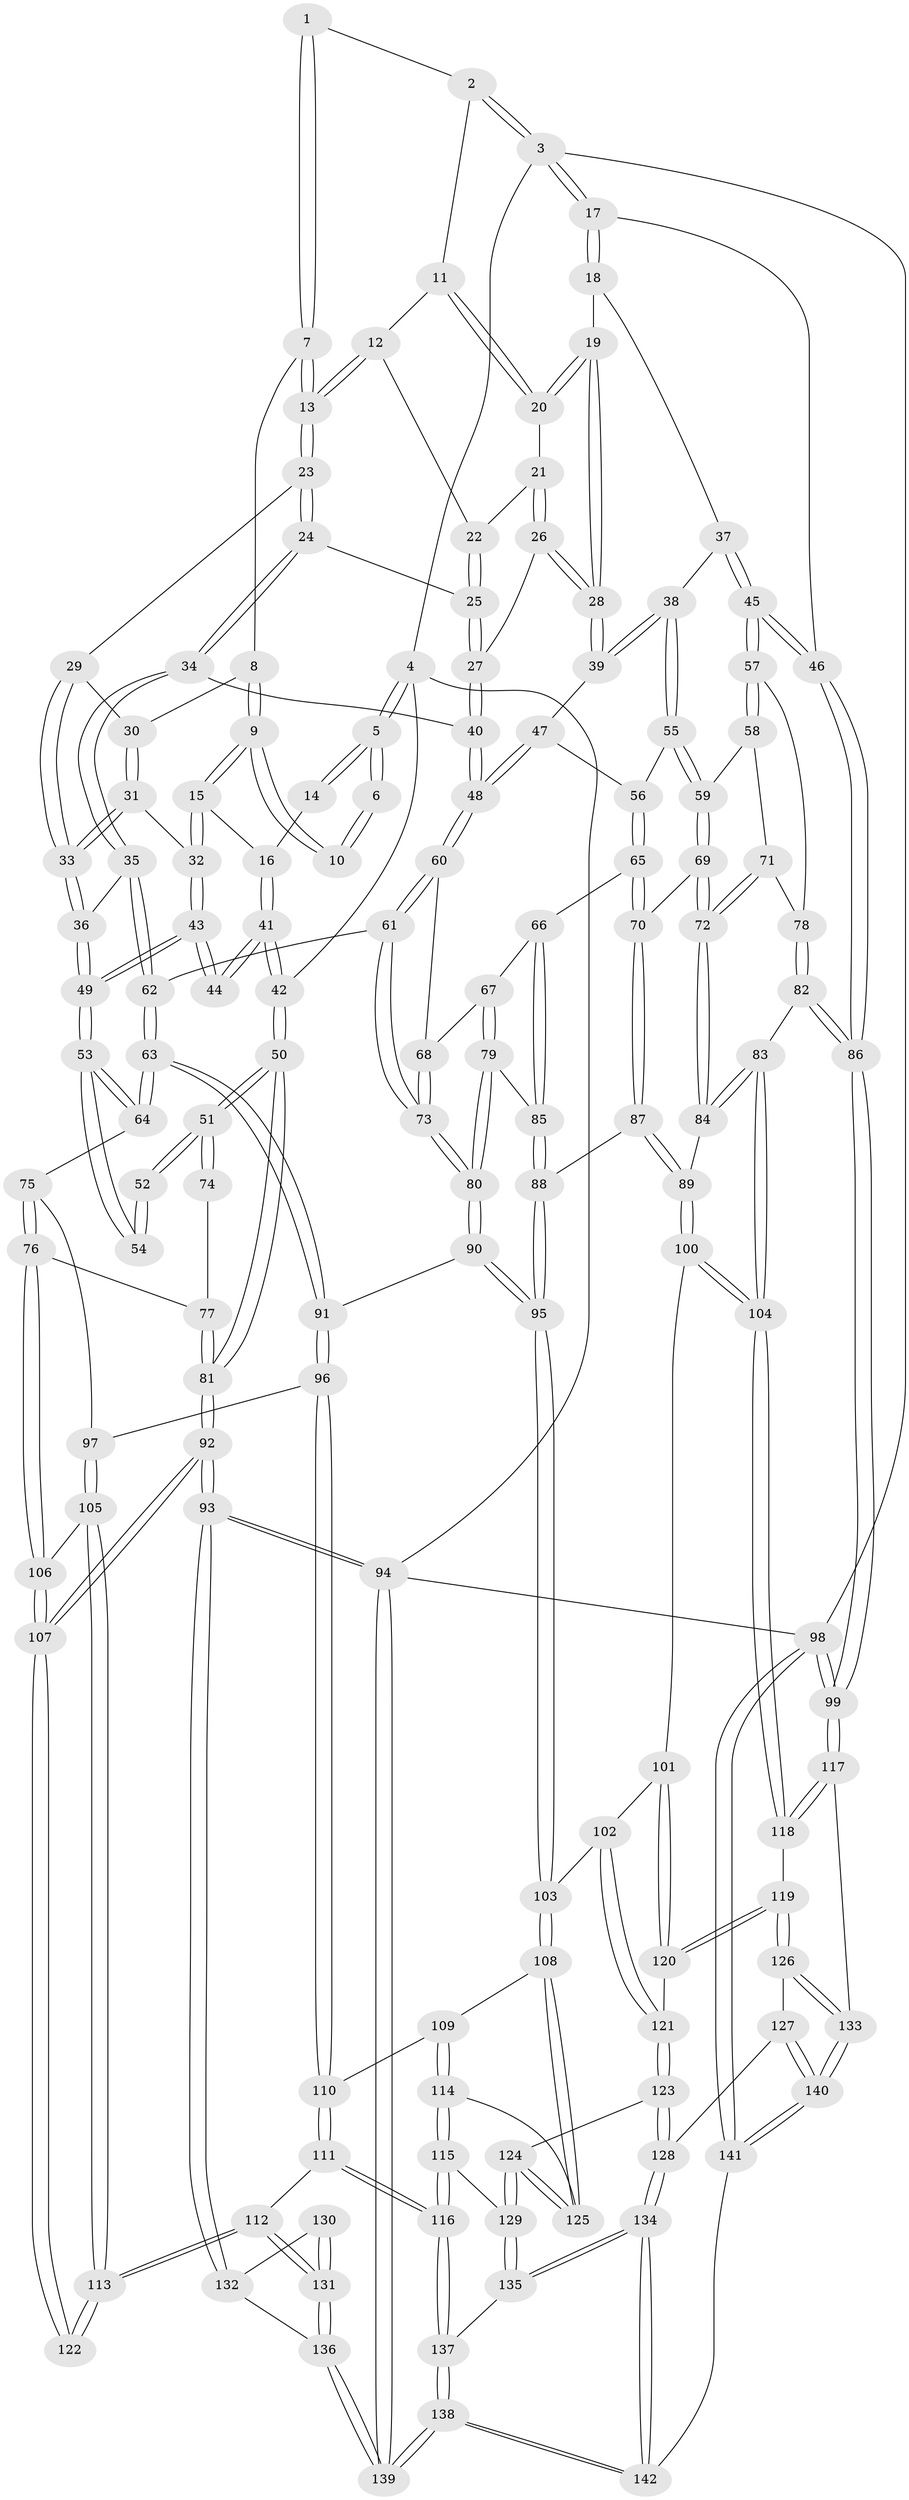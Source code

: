 // Generated by graph-tools (version 1.1) at 2025/27/03/15/25 16:27:57]
// undirected, 142 vertices, 352 edges
graph export_dot {
graph [start="1"]
  node [color=gray90,style=filled];
  1 [pos="+0.46715661604182723+0"];
  2 [pos="+0.7584400540951083+0"];
  3 [pos="+1+0"];
  4 [pos="+0+0"];
  5 [pos="+0+0"];
  6 [pos="+0.24939242568783182+0"];
  7 [pos="+0.4653390883129238+0.0551091972448567"];
  8 [pos="+0.354891975570234+0.08125447823239888"];
  9 [pos="+0.2757051949955586+0.08166811267131752"];
  10 [pos="+0.26126421428137364+0"];
  11 [pos="+0.7547059722561543+0"];
  12 [pos="+0.6775056175265701+0"];
  13 [pos="+0.4780579237306822+0.07429036389130594"];
  14 [pos="+0.16579108589903307+0.03604923546243081"];
  15 [pos="+0.22834361877161935+0.1498860782689899"];
  16 [pos="+0.200949363372181+0.14717942331774653"];
  17 [pos="+1+0"];
  18 [pos="+0.8914524530878836+0.11946037483645655"];
  19 [pos="+0.8453945659944089+0.08230077672108377"];
  20 [pos="+0.809534967833896+0.019491238046358068"];
  21 [pos="+0.7315906787868681+0.10834350778818122"];
  22 [pos="+0.6671650413572486+0.033977916306954264"];
  23 [pos="+0.4804174038231423+0.07948384264029591"];
  24 [pos="+0.5029798412144895+0.10362931882541883"];
  25 [pos="+0.6192488689924494+0.1497312203315711"];
  26 [pos="+0.6882292301627658+0.22169644772627747"];
  27 [pos="+0.658490945624516+0.21150150802049147"];
  28 [pos="+0.6883050187515293+0.22174205752470125"];
  29 [pos="+0.4585184804889679+0.10794074173342015"];
  30 [pos="+0.368482345111813+0.16102980638174974"];
  31 [pos="+0.35342440707237166+0.25345503723958174"];
  32 [pos="+0.2405183517518357+0.17211755106412277"];
  33 [pos="+0.3594100333923505+0.2597570450634673"];
  34 [pos="+0.46970869012592154+0.3039666373611319"];
  35 [pos="+0.42043569875848824+0.3111299689428859"];
  36 [pos="+0.3688329650112276+0.27892925527171786"];
  37 [pos="+0.8998376488698299+0.1860029362759919"];
  38 [pos="+0.7555603777060529+0.2853789902541743"];
  39 [pos="+0.7145583818271699+0.24934439009404036"];
  40 [pos="+0.5165249488481712+0.3165978891504644"];
  41 [pos="+0.034985084033128+0.15771937919836915"];
  42 [pos="+0+0.004746551002673353"];
  43 [pos="+0.18057798221157983+0.35651855980688407"];
  44 [pos="+0.10917992907550021+0.2932095873954149"];
  45 [pos="+1+0.34445016984573423"];
  46 [pos="+1+0.34829776094752596"];
  47 [pos="+0.6071986062227503+0.37167288547388794"];
  48 [pos="+0.5525202451481372+0.37994646590616393"];
  49 [pos="+0.19574193945058618+0.3964049462780692"];
  50 [pos="+0+0.3708123065068035"];
  51 [pos="+0+0.37675164629484437"];
  52 [pos="+0.058625191592751084+0.3369073228806078"];
  53 [pos="+0.19104362711834982+0.4333803243122914"];
  54 [pos="+0.09080345790771505+0.4331898677996416"];
  55 [pos="+0.7597038129489968+0.3010277932138444"];
  56 [pos="+0.6849328687960664+0.38015685926505133"];
  57 [pos="+1+0.36666010130602317"];
  58 [pos="+0.8019654629492605+0.3329010128738857"];
  59 [pos="+0.7754530117841593+0.32004002811127147"];
  60 [pos="+0.5568621449004134+0.42132369906027295"];
  61 [pos="+0.38057507074399843+0.48001087174325363"];
  62 [pos="+0.3798517803091664+0.47992332009120453"];
  63 [pos="+0.3171772562142115+0.5273743582735233"];
  64 [pos="+0.19845289279255907+0.4472287215250105"];
  65 [pos="+0.6630299542521746+0.4801935076442774"];
  66 [pos="+0.6342413835679972+0.47277490064459715"];
  67 [pos="+0.6181432853536468+0.46317657747851615"];
  68 [pos="+0.5575187670867016+0.4226873374743786"];
  69 [pos="+0.764037244532154+0.46225925838239174"];
  70 [pos="+0.669301135300687+0.48659498428186543"];
  71 [pos="+0.8648509142769154+0.4633098852567706"];
  72 [pos="+0.8132181498552858+0.49947762472355983"];
  73 [pos="+0.5128736852424052+0.5312578685906529"];
  74 [pos="+0.08994112578521252+0.4333154727845998"];
  75 [pos="+0.12199679985053422+0.563686523222374"];
  76 [pos="+0.057191729851304704+0.6252887477874132"];
  77 [pos="+0.04966724564705129+0.5051987051784408"];
  78 [pos="+0.9354107379444417+0.4563313531167711"];
  79 [pos="+0.5276181133586285+0.5457488093597093"];
  80 [pos="+0.5202609556503685+0.5454747652754897"];
  81 [pos="+0+0.4761182355191638"];
  82 [pos="+0.9093576276642914+0.6495314527299524"];
  83 [pos="+0.8893886464713588+0.6436866276696533"];
  84 [pos="+0.8116650275333025+0.5908954345084917"];
  85 [pos="+0.5623594115492893+0.5489543944813463"];
  86 [pos="+1+0.8971702418156737"];
  87 [pos="+0.6798784634501759+0.5855060372455497"];
  88 [pos="+0.624245816736078+0.5895425784114512"];
  89 [pos="+0.7029722882470401+0.6101841354654978"];
  90 [pos="+0.4914107349418561+0.6506235127828095"];
  91 [pos="+0.3250053669007496+0.6122635794372966"];
  92 [pos="+0+0.6836045383906614"];
  93 [pos="+0+1"];
  94 [pos="+0+1"];
  95 [pos="+0.5148909335017479+0.6775990123778336"];
  96 [pos="+0.3203438462202905+0.6207794290780216"];
  97 [pos="+0.2387386775931768+0.6395282836522391"];
  98 [pos="+1+1"];
  99 [pos="+1+1"];
  100 [pos="+0.6862590545769983+0.690441820404131"];
  101 [pos="+0.6170576059467007+0.7241608323958031"];
  102 [pos="+0.5487909637802282+0.7201054451718213"];
  103 [pos="+0.5292924666427008+0.7163709281968528"];
  104 [pos="+0.7425648208202978+0.7478687094857758"];
  105 [pos="+0.09954185967873545+0.7033805779346133"];
  106 [pos="+0.03275052636513861+0.6626097331639244"];
  107 [pos="+0+0.6852616913003989"];
  108 [pos="+0.4970255571794287+0.7693907304091011"];
  109 [pos="+0.33235711228863685+0.6780464935579811"];
  110 [pos="+0.3192659918689713+0.6613928352312978"];
  111 [pos="+0.24049768866466414+0.828014371949341"];
  112 [pos="+0.16411577188523377+0.812822741390671"];
  113 [pos="+0.15616878536058015+0.8002243561020339"];
  114 [pos="+0.41427656160037524+0.8082625805239851"];
  115 [pos="+0.38629473420111854+0.8388910635610605"];
  116 [pos="+0.30651433063504263+0.9050924011164474"];
  117 [pos="+1+1"];
  118 [pos="+0.7634216876302533+0.8293952946454611"];
  119 [pos="+0.6999235214410399+0.843586218705191"];
  120 [pos="+0.6371918134706734+0.7873427245721202"];
  121 [pos="+0.6017921855539212+0.8308476504096044"];
  122 [pos="+0+0.8164546816261335"];
  123 [pos="+0.5903340390815848+0.8745374104178241"];
  124 [pos="+0.5198634246280232+0.8484653593314357"];
  125 [pos="+0.4896639946782898+0.7852050831516451"];
  126 [pos="+0.6480951807551281+0.8863804580988346"];
  127 [pos="+0.6107590052609254+0.8882168655323905"];
  128 [pos="+0.6016717180119331+0.8860491147123255"];
  129 [pos="+0.4901778714261285+0.9069408122227897"];
  130 [pos="+0+0.8248862891897798"];
  131 [pos="+0.11406934269418269+0.8662522311162534"];
  132 [pos="+0.029396425681531457+0.9049788768095993"];
  133 [pos="+0.6689519305534756+0.9272042071024957"];
  134 [pos="+0.5203427639366631+1"];
  135 [pos="+0.4792010653544879+0.947250692046422"];
  136 [pos="+0.09677279316455524+0.9087642562043958"];
  137 [pos="+0.30783229001171153+0.9145379822932281"];
  138 [pos="+0.22395649767255021+1"];
  139 [pos="+0.1358329529417348+1"];
  140 [pos="+0.6478515850687198+1"];
  141 [pos="+0.6476267923750529+1"];
  142 [pos="+0.561816904558852+1"];
  1 -- 2;
  1 -- 7;
  1 -- 7;
  2 -- 3;
  2 -- 3;
  2 -- 11;
  3 -- 4;
  3 -- 17;
  3 -- 17;
  3 -- 98;
  4 -- 5;
  4 -- 5;
  4 -- 42;
  4 -- 94;
  5 -- 6;
  5 -- 6;
  5 -- 14;
  5 -- 14;
  6 -- 10;
  6 -- 10;
  7 -- 8;
  7 -- 13;
  7 -- 13;
  8 -- 9;
  8 -- 9;
  8 -- 30;
  9 -- 10;
  9 -- 10;
  9 -- 15;
  9 -- 15;
  11 -- 12;
  11 -- 20;
  11 -- 20;
  12 -- 13;
  12 -- 13;
  12 -- 22;
  13 -- 23;
  13 -- 23;
  14 -- 16;
  15 -- 16;
  15 -- 32;
  15 -- 32;
  16 -- 41;
  16 -- 41;
  17 -- 18;
  17 -- 18;
  17 -- 46;
  18 -- 19;
  18 -- 37;
  19 -- 20;
  19 -- 20;
  19 -- 28;
  19 -- 28;
  20 -- 21;
  21 -- 22;
  21 -- 26;
  21 -- 26;
  22 -- 25;
  22 -- 25;
  23 -- 24;
  23 -- 24;
  23 -- 29;
  24 -- 25;
  24 -- 34;
  24 -- 34;
  25 -- 27;
  25 -- 27;
  26 -- 27;
  26 -- 28;
  26 -- 28;
  27 -- 40;
  27 -- 40;
  28 -- 39;
  28 -- 39;
  29 -- 30;
  29 -- 33;
  29 -- 33;
  30 -- 31;
  30 -- 31;
  31 -- 32;
  31 -- 33;
  31 -- 33;
  32 -- 43;
  32 -- 43;
  33 -- 36;
  33 -- 36;
  34 -- 35;
  34 -- 35;
  34 -- 40;
  35 -- 36;
  35 -- 62;
  35 -- 62;
  36 -- 49;
  36 -- 49;
  37 -- 38;
  37 -- 45;
  37 -- 45;
  38 -- 39;
  38 -- 39;
  38 -- 55;
  38 -- 55;
  39 -- 47;
  40 -- 48;
  40 -- 48;
  41 -- 42;
  41 -- 42;
  41 -- 44;
  41 -- 44;
  42 -- 50;
  42 -- 50;
  43 -- 44;
  43 -- 44;
  43 -- 49;
  43 -- 49;
  45 -- 46;
  45 -- 46;
  45 -- 57;
  45 -- 57;
  46 -- 86;
  46 -- 86;
  47 -- 48;
  47 -- 48;
  47 -- 56;
  48 -- 60;
  48 -- 60;
  49 -- 53;
  49 -- 53;
  50 -- 51;
  50 -- 51;
  50 -- 81;
  50 -- 81;
  51 -- 52;
  51 -- 52;
  51 -- 74;
  51 -- 74;
  52 -- 54;
  52 -- 54;
  53 -- 54;
  53 -- 54;
  53 -- 64;
  53 -- 64;
  55 -- 56;
  55 -- 59;
  55 -- 59;
  56 -- 65;
  56 -- 65;
  57 -- 58;
  57 -- 58;
  57 -- 78;
  58 -- 59;
  58 -- 71;
  59 -- 69;
  59 -- 69;
  60 -- 61;
  60 -- 61;
  60 -- 68;
  61 -- 62;
  61 -- 73;
  61 -- 73;
  62 -- 63;
  62 -- 63;
  63 -- 64;
  63 -- 64;
  63 -- 91;
  63 -- 91;
  64 -- 75;
  65 -- 66;
  65 -- 70;
  65 -- 70;
  66 -- 67;
  66 -- 85;
  66 -- 85;
  67 -- 68;
  67 -- 79;
  67 -- 79;
  68 -- 73;
  68 -- 73;
  69 -- 70;
  69 -- 72;
  69 -- 72;
  70 -- 87;
  70 -- 87;
  71 -- 72;
  71 -- 72;
  71 -- 78;
  72 -- 84;
  72 -- 84;
  73 -- 80;
  73 -- 80;
  74 -- 77;
  75 -- 76;
  75 -- 76;
  75 -- 97;
  76 -- 77;
  76 -- 106;
  76 -- 106;
  77 -- 81;
  77 -- 81;
  78 -- 82;
  78 -- 82;
  79 -- 80;
  79 -- 80;
  79 -- 85;
  80 -- 90;
  80 -- 90;
  81 -- 92;
  81 -- 92;
  82 -- 83;
  82 -- 86;
  82 -- 86;
  83 -- 84;
  83 -- 84;
  83 -- 104;
  83 -- 104;
  84 -- 89;
  85 -- 88;
  85 -- 88;
  86 -- 99;
  86 -- 99;
  87 -- 88;
  87 -- 89;
  87 -- 89;
  88 -- 95;
  88 -- 95;
  89 -- 100;
  89 -- 100;
  90 -- 91;
  90 -- 95;
  90 -- 95;
  91 -- 96;
  91 -- 96;
  92 -- 93;
  92 -- 93;
  92 -- 107;
  92 -- 107;
  93 -- 94;
  93 -- 94;
  93 -- 132;
  93 -- 132;
  94 -- 139;
  94 -- 139;
  94 -- 98;
  95 -- 103;
  95 -- 103;
  96 -- 97;
  96 -- 110;
  96 -- 110;
  97 -- 105;
  97 -- 105;
  98 -- 99;
  98 -- 99;
  98 -- 141;
  98 -- 141;
  99 -- 117;
  99 -- 117;
  100 -- 101;
  100 -- 104;
  100 -- 104;
  101 -- 102;
  101 -- 120;
  101 -- 120;
  102 -- 103;
  102 -- 121;
  102 -- 121;
  103 -- 108;
  103 -- 108;
  104 -- 118;
  104 -- 118;
  105 -- 106;
  105 -- 113;
  105 -- 113;
  106 -- 107;
  106 -- 107;
  107 -- 122;
  107 -- 122;
  108 -- 109;
  108 -- 125;
  108 -- 125;
  109 -- 110;
  109 -- 114;
  109 -- 114;
  110 -- 111;
  110 -- 111;
  111 -- 112;
  111 -- 116;
  111 -- 116;
  112 -- 113;
  112 -- 113;
  112 -- 131;
  112 -- 131;
  113 -- 122;
  113 -- 122;
  114 -- 115;
  114 -- 115;
  114 -- 125;
  115 -- 116;
  115 -- 116;
  115 -- 129;
  116 -- 137;
  116 -- 137;
  117 -- 118;
  117 -- 118;
  117 -- 133;
  118 -- 119;
  119 -- 120;
  119 -- 120;
  119 -- 126;
  119 -- 126;
  120 -- 121;
  121 -- 123;
  121 -- 123;
  123 -- 124;
  123 -- 128;
  123 -- 128;
  124 -- 125;
  124 -- 125;
  124 -- 129;
  124 -- 129;
  126 -- 127;
  126 -- 133;
  126 -- 133;
  127 -- 128;
  127 -- 140;
  127 -- 140;
  128 -- 134;
  128 -- 134;
  129 -- 135;
  129 -- 135;
  130 -- 131;
  130 -- 131;
  130 -- 132;
  131 -- 136;
  131 -- 136;
  132 -- 136;
  133 -- 140;
  133 -- 140;
  134 -- 135;
  134 -- 135;
  134 -- 142;
  134 -- 142;
  135 -- 137;
  136 -- 139;
  136 -- 139;
  137 -- 138;
  137 -- 138;
  138 -- 139;
  138 -- 139;
  138 -- 142;
  138 -- 142;
  140 -- 141;
  140 -- 141;
  141 -- 142;
}
